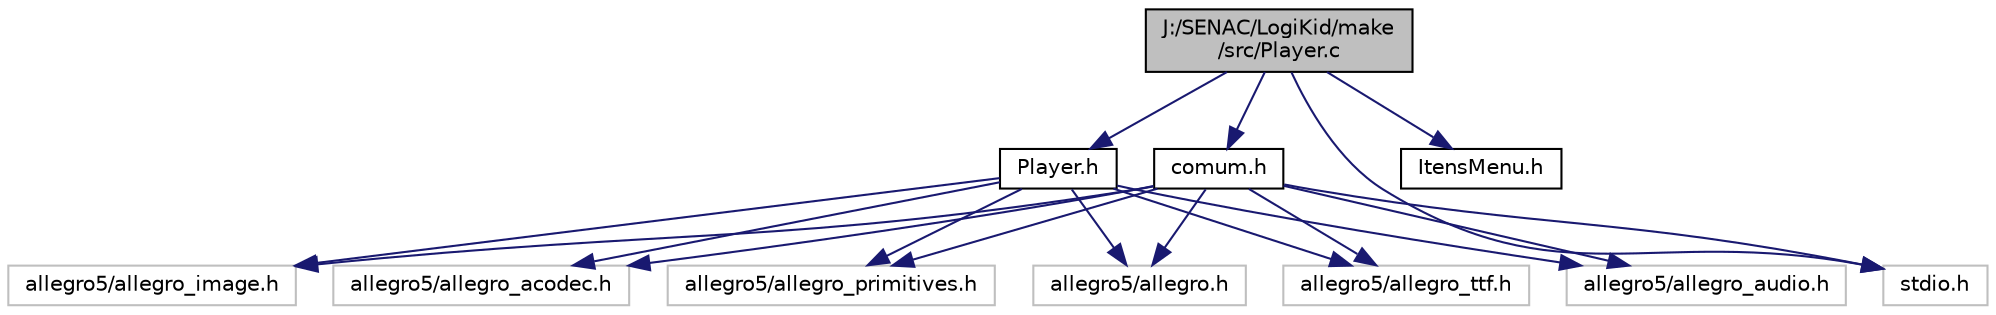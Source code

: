 digraph "J:/SENAC/LogiKid/make/src/Player.c"
{
  edge [fontname="Helvetica",fontsize="10",labelfontname="Helvetica",labelfontsize="10"];
  node [fontname="Helvetica",fontsize="10",shape=record];
  Node1 [label="J:/SENAC/LogiKid/make\l/src/Player.c",height=0.2,width=0.4,color="black", fillcolor="grey75", style="filled" fontcolor="black"];
  Node1 -> Node2 [color="midnightblue",fontsize="10",style="solid",fontname="Helvetica"];
  Node2 [label="Player.h",height=0.2,width=0.4,color="black", fillcolor="white", style="filled",URL="$_player_8h.html"];
  Node2 -> Node3 [color="midnightblue",fontsize="10",style="solid",fontname="Helvetica"];
  Node3 [label="allegro5/allegro.h",height=0.2,width=0.4,color="grey75", fillcolor="white", style="filled"];
  Node2 -> Node4 [color="midnightblue",fontsize="10",style="solid",fontname="Helvetica"];
  Node4 [label="allegro5/allegro_ttf.h",height=0.2,width=0.4,color="grey75", fillcolor="white", style="filled"];
  Node2 -> Node5 [color="midnightblue",fontsize="10",style="solid",fontname="Helvetica"];
  Node5 [label="allegro5/allegro_audio.h",height=0.2,width=0.4,color="grey75", fillcolor="white", style="filled"];
  Node2 -> Node6 [color="midnightblue",fontsize="10",style="solid",fontname="Helvetica"];
  Node6 [label="allegro5/allegro_image.h",height=0.2,width=0.4,color="grey75", fillcolor="white", style="filled"];
  Node2 -> Node7 [color="midnightblue",fontsize="10",style="solid",fontname="Helvetica"];
  Node7 [label="allegro5/allegro_acodec.h",height=0.2,width=0.4,color="grey75", fillcolor="white", style="filled"];
  Node2 -> Node8 [color="midnightblue",fontsize="10",style="solid",fontname="Helvetica"];
  Node8 [label="allegro5/allegro_primitives.h",height=0.2,width=0.4,color="grey75", fillcolor="white", style="filled"];
  Node1 -> Node9 [color="midnightblue",fontsize="10",style="solid",fontname="Helvetica"];
  Node9 [label="comum.h",height=0.2,width=0.4,color="black", fillcolor="white", style="filled",URL="$comum_8h.html"];
  Node9 -> Node10 [color="midnightblue",fontsize="10",style="solid",fontname="Helvetica"];
  Node10 [label="stdio.h",height=0.2,width=0.4,color="grey75", fillcolor="white", style="filled"];
  Node9 -> Node3 [color="midnightblue",fontsize="10",style="solid",fontname="Helvetica"];
  Node9 -> Node4 [color="midnightblue",fontsize="10",style="solid",fontname="Helvetica"];
  Node9 -> Node5 [color="midnightblue",fontsize="10",style="solid",fontname="Helvetica"];
  Node9 -> Node6 [color="midnightblue",fontsize="10",style="solid",fontname="Helvetica"];
  Node9 -> Node7 [color="midnightblue",fontsize="10",style="solid",fontname="Helvetica"];
  Node9 -> Node8 [color="midnightblue",fontsize="10",style="solid",fontname="Helvetica"];
  Node1 -> Node11 [color="midnightblue",fontsize="10",style="solid",fontname="Helvetica"];
  Node11 [label="ItensMenu.h",height=0.2,width=0.4,color="black", fillcolor="white", style="filled",URL="$_itens_menu_8h.html"];
  Node1 -> Node10 [color="midnightblue",fontsize="10",style="solid",fontname="Helvetica"];
}
